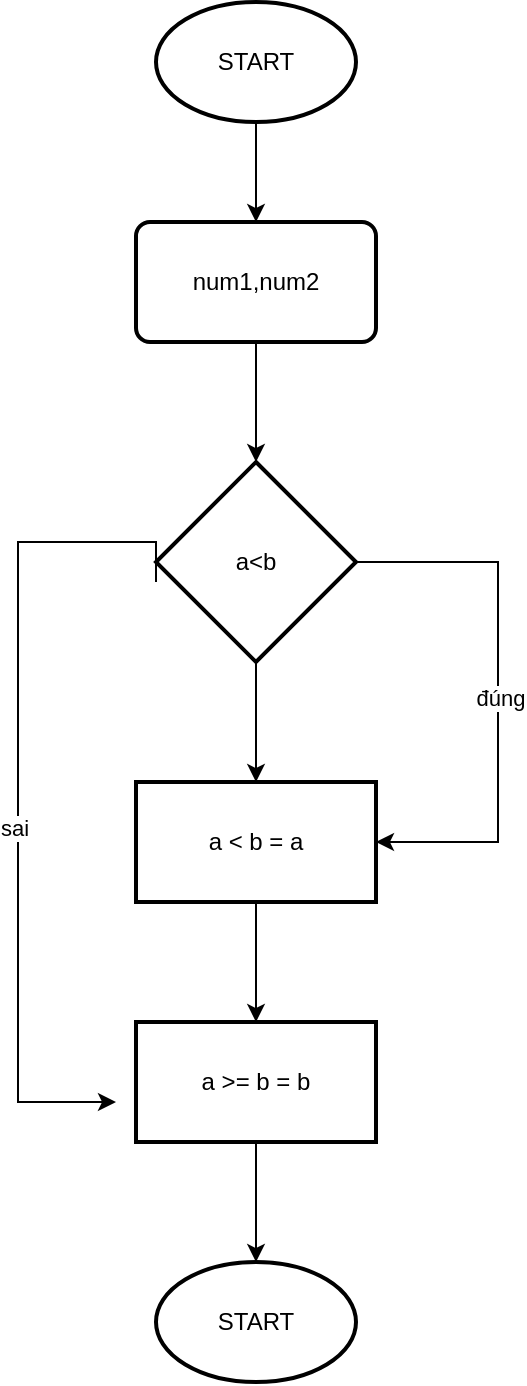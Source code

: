<mxfile version="25.0.3">
  <diagram name="Trang-1" id="b_NixehbxzS2e75vSmH9">
    <mxGraphModel dx="1434" dy="746" grid="1" gridSize="10" guides="1" tooltips="1" connect="1" arrows="1" fold="1" page="1" pageScale="1" pageWidth="827" pageHeight="1169" math="0" shadow="0">
      <root>
        <mxCell id="0" />
        <mxCell id="1" parent="0" />
        <mxCell id="GhmllARgRZjxWK3PzhSQ-2" style="edgeStyle=orthogonalEdgeStyle;rounded=0;orthogonalLoop=1;jettySize=auto;html=1;" parent="1" source="GhmllARgRZjxWK3PzhSQ-1" edge="1">
          <mxGeometry relative="1" as="geometry">
            <mxPoint x="400" y="160" as="targetPoint" />
          </mxGeometry>
        </mxCell>
        <mxCell id="GhmllARgRZjxWK3PzhSQ-1" value="START" style="strokeWidth=2;html=1;shape=mxgraph.flowchart.start_1;whiteSpace=wrap;" parent="1" vertex="1">
          <mxGeometry x="350" y="50" width="100" height="60" as="geometry" />
        </mxCell>
        <mxCell id="GhmllARgRZjxWK3PzhSQ-4" style="edgeStyle=orthogonalEdgeStyle;rounded=0;orthogonalLoop=1;jettySize=auto;html=1;" parent="1" source="GhmllARgRZjxWK3PzhSQ-3" edge="1">
          <mxGeometry relative="1" as="geometry">
            <mxPoint x="400" y="280" as="targetPoint" />
          </mxGeometry>
        </mxCell>
        <mxCell id="GhmllARgRZjxWK3PzhSQ-3" value="num1,num2" style="rounded=1;whiteSpace=wrap;html=1;absoluteArcSize=1;arcSize=14;strokeWidth=2;" parent="1" vertex="1">
          <mxGeometry x="340" y="160" width="120" height="60" as="geometry" />
        </mxCell>
        <mxCell id="GhmllARgRZjxWK3PzhSQ-7" value="" style="edgeStyle=orthogonalEdgeStyle;rounded=0;orthogonalLoop=1;jettySize=auto;html=1;" parent="1" source="GhmllARgRZjxWK3PzhSQ-5" target="GhmllARgRZjxWK3PzhSQ-6" edge="1">
          <mxGeometry relative="1" as="geometry" />
        </mxCell>
        <mxCell id="GhmllARgRZjxWK3PzhSQ-10" style="edgeStyle=orthogonalEdgeStyle;rounded=0;orthogonalLoop=1;jettySize=auto;html=1;exitX=1;exitY=0.5;exitDx=0;exitDy=0;exitPerimeter=0;entryX=1;entryY=0.5;entryDx=0;entryDy=0;" parent="1" source="GhmllARgRZjxWK3PzhSQ-5" target="GhmllARgRZjxWK3PzhSQ-6" edge="1">
          <mxGeometry relative="1" as="geometry">
            <mxPoint x="520" y="470" as="targetPoint" />
            <Array as="points">
              <mxPoint x="521" y="330" />
              <mxPoint x="521" y="470" />
            </Array>
          </mxGeometry>
        </mxCell>
        <mxCell id="GhmllARgRZjxWK3PzhSQ-14" value="đúng" style="edgeLabel;html=1;align=center;verticalAlign=middle;resizable=0;points=[];" parent="GhmllARgRZjxWK3PzhSQ-10" vertex="1" connectable="0">
          <mxGeometry x="0.022" y="1" relative="1" as="geometry">
            <mxPoint as="offset" />
          </mxGeometry>
        </mxCell>
        <mxCell id="GhmllARgRZjxWK3PzhSQ-11" style="edgeStyle=orthogonalEdgeStyle;rounded=0;orthogonalLoop=1;jettySize=auto;html=1;exitX=0;exitY=0.5;exitDx=0;exitDy=0;exitPerimeter=0;" parent="1" edge="1">
          <mxGeometry relative="1" as="geometry">
            <mxPoint x="330" y="600" as="targetPoint" />
            <mxPoint x="350" y="340" as="sourcePoint" />
            <Array as="points">
              <mxPoint x="350" y="320" />
              <mxPoint x="281" y="320" />
            </Array>
          </mxGeometry>
        </mxCell>
        <mxCell id="GhmllARgRZjxWK3PzhSQ-15" value="sai" style="edgeLabel;html=1;align=center;verticalAlign=middle;resizable=0;points=[];" parent="GhmllARgRZjxWK3PzhSQ-11" vertex="1" connectable="0">
          <mxGeometry x="0.11" y="-2" relative="1" as="geometry">
            <mxPoint as="offset" />
          </mxGeometry>
        </mxCell>
        <mxCell id="GhmllARgRZjxWK3PzhSQ-5" value="a&amp;lt;b" style="strokeWidth=2;html=1;shape=mxgraph.flowchart.decision;whiteSpace=wrap;" parent="1" vertex="1">
          <mxGeometry x="350" y="280" width="100" height="100" as="geometry" />
        </mxCell>
        <mxCell id="GhmllARgRZjxWK3PzhSQ-9" value="" style="edgeStyle=orthogonalEdgeStyle;rounded=0;orthogonalLoop=1;jettySize=auto;html=1;" parent="1" source="GhmllARgRZjxWK3PzhSQ-6" target="GhmllARgRZjxWK3PzhSQ-8" edge="1">
          <mxGeometry relative="1" as="geometry" />
        </mxCell>
        <mxCell id="GhmllARgRZjxWK3PzhSQ-6" value="a &amp;lt; b = a" style="whiteSpace=wrap;html=1;strokeWidth=2;" parent="1" vertex="1">
          <mxGeometry x="340" y="440" width="120" height="60" as="geometry" />
        </mxCell>
        <mxCell id="GhmllARgRZjxWK3PzhSQ-8" value="a &amp;gt;= b = b" style="whiteSpace=wrap;html=1;strokeWidth=2;" parent="1" vertex="1">
          <mxGeometry x="340" y="560" width="120" height="60" as="geometry" />
        </mxCell>
        <mxCell id="GhmllARgRZjxWK3PzhSQ-16" value="START" style="strokeWidth=2;html=1;shape=mxgraph.flowchart.start_1;whiteSpace=wrap;" parent="1" vertex="1">
          <mxGeometry x="350" y="680" width="100" height="60" as="geometry" />
        </mxCell>
        <mxCell id="GhmllARgRZjxWK3PzhSQ-17" style="edgeStyle=orthogonalEdgeStyle;rounded=0;orthogonalLoop=1;jettySize=auto;html=1;entryX=0.5;entryY=0;entryDx=0;entryDy=0;entryPerimeter=0;" parent="1" source="GhmllARgRZjxWK3PzhSQ-8" target="GhmllARgRZjxWK3PzhSQ-16" edge="1">
          <mxGeometry relative="1" as="geometry" />
        </mxCell>
      </root>
    </mxGraphModel>
  </diagram>
</mxfile>
